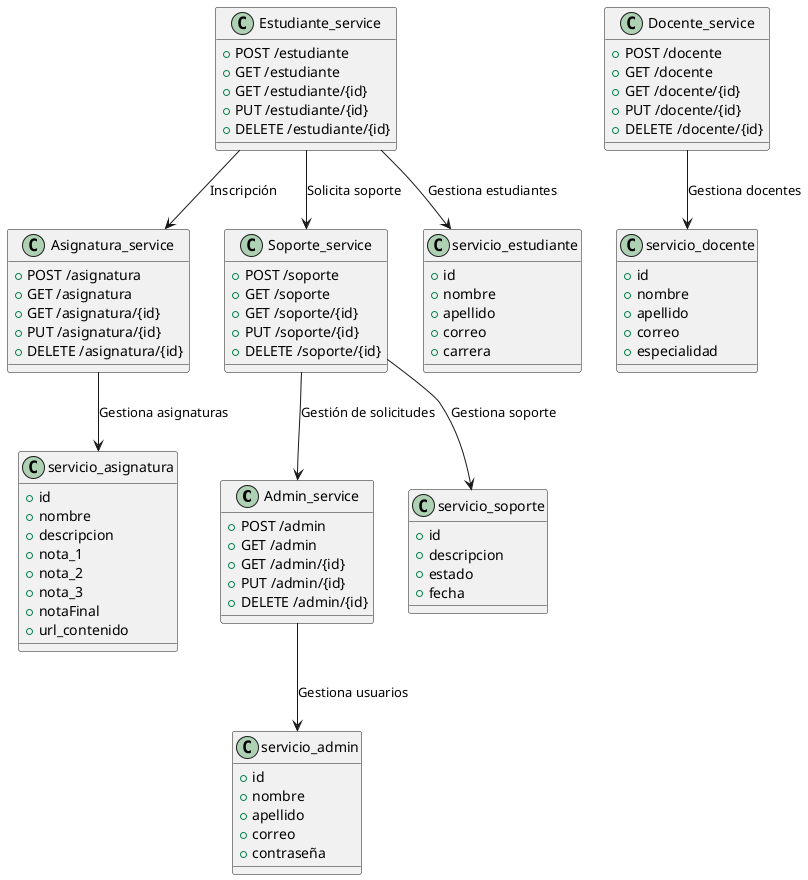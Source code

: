 @startuml
!define RECTANGLE class

RECTANGLE Admin_service {
  +POST /admin
  +GET /admin
  +GET /admin/{id}
  +PUT /admin/{id}
  +DELETE /admin/{id}
}

RECTANGLE Estudiante_service {
  +POST /estudiante
  +GET /estudiante
  +GET /estudiante/{id}
  +PUT /estudiante/{id}
  +DELETE /estudiante/{id}
}

RECTANGLE Docente_service {
  +POST /docente
  +GET /docente
  +GET /docente/{id}
  +PUT /docente/{id}
  +DELETE /docente/{id}
}

RECTANGLE Asignatura_service {
  +POST /asignatura
  +GET /asignatura
  +GET /asignatura/{id}
  +PUT /asignatura/{id}
  +DELETE /asignatura/{id}
}

RECTANGLE Soporte_service {
  +POST /soporte
  +GET /soporte
  +GET /soporte/{id}
  +PUT /soporte/{id}
  +DELETE /soporte/{id}
}

RECTANGLE servicio_admin {
  +id
  +nombre
  +apellido
  +correo
  +contraseña
}

RECTANGLE servicio_estudiante {
  +id
  +nombre
  +apellido
  +correo
  +carrera
}

RECTANGLE servicio_docente {
  +id
  +nombre
  +apellido
  +correo
  +especialidad
}

RECTANGLE servicio_asignatura {
  +id
  +nombre
  +descripcion
  +nota_1
  +nota_2
  +nota_3
  +notaFinal
  +url_contenido
}

RECTANGLE servicio_soporte {
  +id
  +descripcion
  +estado
  +fecha
}

Admin_service -down-> servicio_admin : "Gestiona usuarios"
Estudiante_service -down-> servicio_estudiante : "Gestiona estudiantes"
Docente_service -down-> servicio_docente : "Gestiona docentes"
Asignatura_service -down-> servicio_asignatura : "Gestiona asignaturas"
Soporte_service -down-> servicio_soporte : "Gestiona soporte"
Estudiante_service -down-> Asignatura_service : "Inscripción"
Estudiante_service -down-> Soporte_service : "Solicita soporte"
Soporte_service -down-> Admin_service : "Gestión de solicitudes"

@enduml

